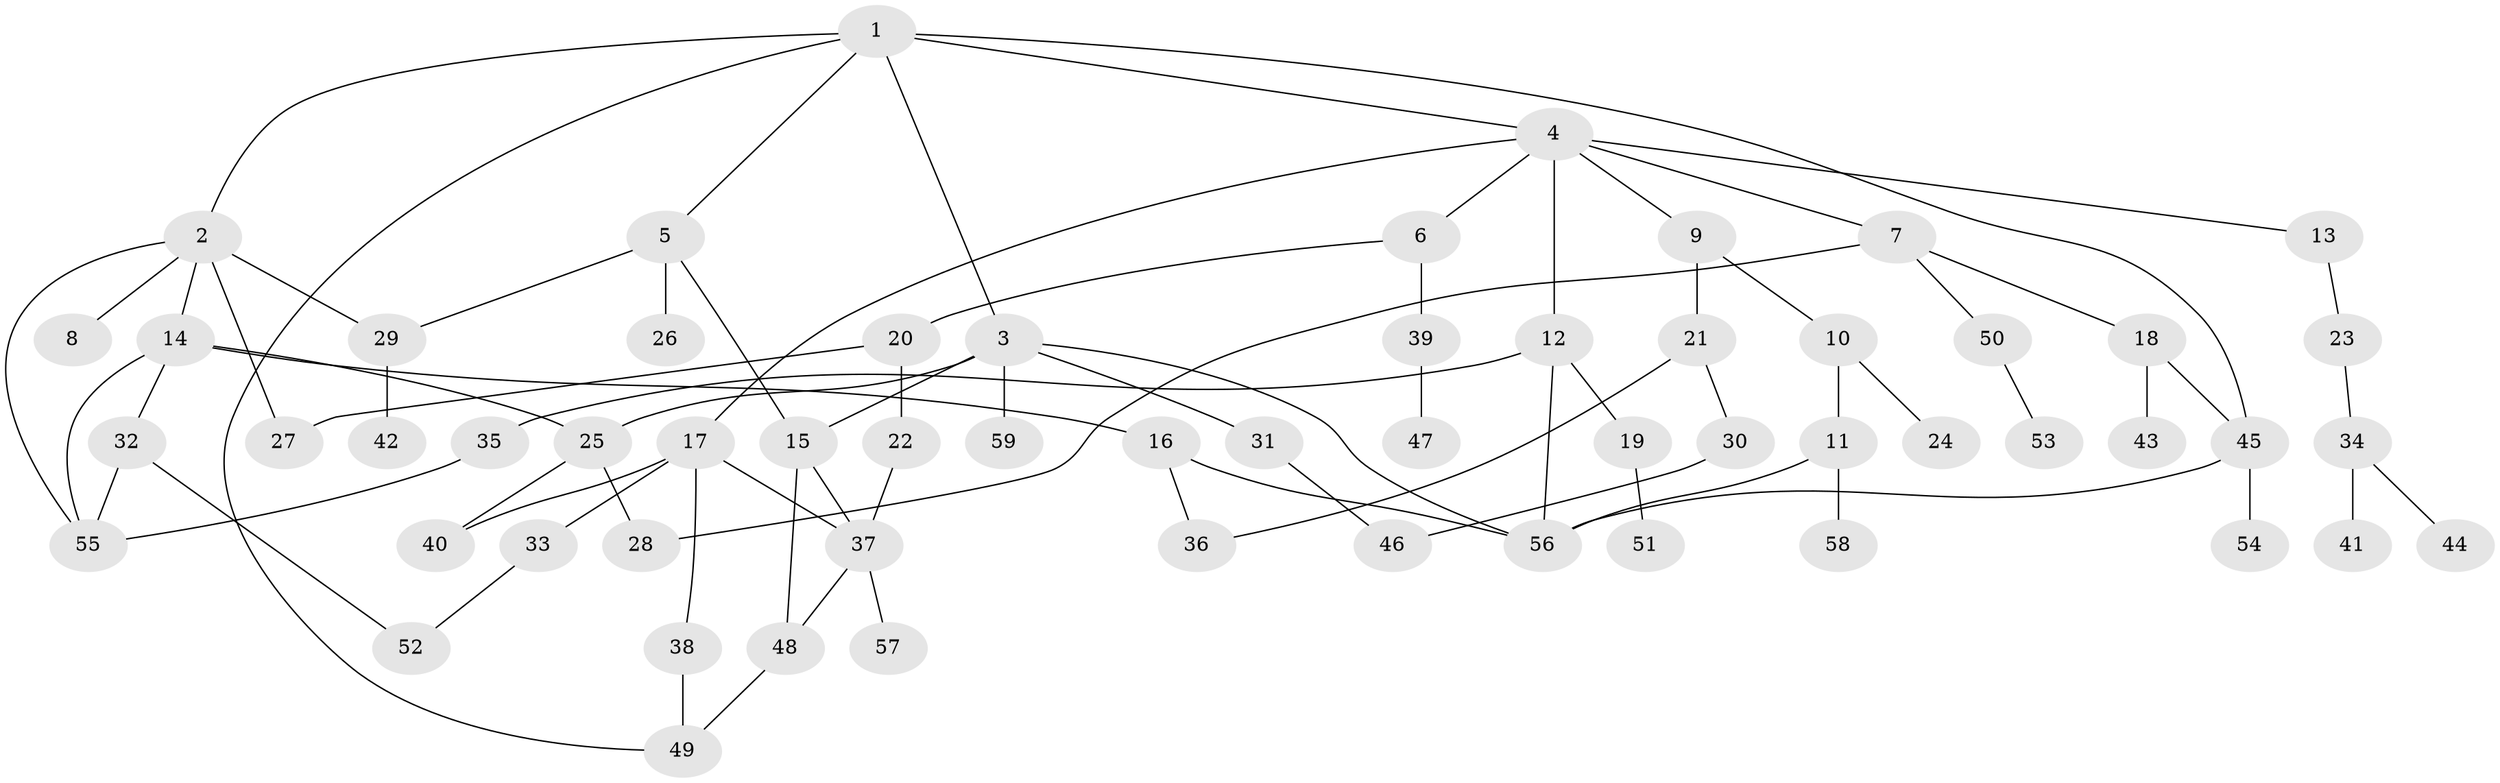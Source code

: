 // Generated by graph-tools (version 1.1) at 2025/10/02/27/25 16:10:51]
// undirected, 59 vertices, 80 edges
graph export_dot {
graph [start="1"]
  node [color=gray90,style=filled];
  1;
  2;
  3;
  4;
  5;
  6;
  7;
  8;
  9;
  10;
  11;
  12;
  13;
  14;
  15;
  16;
  17;
  18;
  19;
  20;
  21;
  22;
  23;
  24;
  25;
  26;
  27;
  28;
  29;
  30;
  31;
  32;
  33;
  34;
  35;
  36;
  37;
  38;
  39;
  40;
  41;
  42;
  43;
  44;
  45;
  46;
  47;
  48;
  49;
  50;
  51;
  52;
  53;
  54;
  55;
  56;
  57;
  58;
  59;
  1 -- 2;
  1 -- 3;
  1 -- 4;
  1 -- 5;
  1 -- 49;
  1 -- 45;
  2 -- 8;
  2 -- 14;
  2 -- 29;
  2 -- 27;
  2 -- 55;
  3 -- 25;
  3 -- 31;
  3 -- 59;
  3 -- 15;
  3 -- 56;
  4 -- 6;
  4 -- 7;
  4 -- 9;
  4 -- 12;
  4 -- 13;
  4 -- 17;
  5 -- 15;
  5 -- 26;
  5 -- 29;
  6 -- 20;
  6 -- 39;
  7 -- 18;
  7 -- 28;
  7 -- 50;
  9 -- 10;
  9 -- 21;
  10 -- 11;
  10 -- 24;
  11 -- 58;
  11 -- 56;
  12 -- 19;
  12 -- 35;
  12 -- 56;
  13 -- 23;
  14 -- 16;
  14 -- 32;
  14 -- 55;
  14 -- 25;
  15 -- 48;
  15 -- 37;
  16 -- 36;
  16 -- 56;
  17 -- 33;
  17 -- 38;
  17 -- 40;
  17 -- 37;
  18 -- 43;
  18 -- 45;
  19 -- 51;
  20 -- 22;
  20 -- 27;
  21 -- 30;
  21 -- 36;
  22 -- 37;
  23 -- 34;
  25 -- 40;
  25 -- 28;
  29 -- 42;
  30 -- 46;
  31 -- 46;
  32 -- 55;
  32 -- 52;
  33 -- 52;
  34 -- 41;
  34 -- 44;
  35 -- 55;
  37 -- 57;
  37 -- 48;
  38 -- 49;
  39 -- 47;
  45 -- 54;
  45 -- 56;
  48 -- 49;
  50 -- 53;
}
